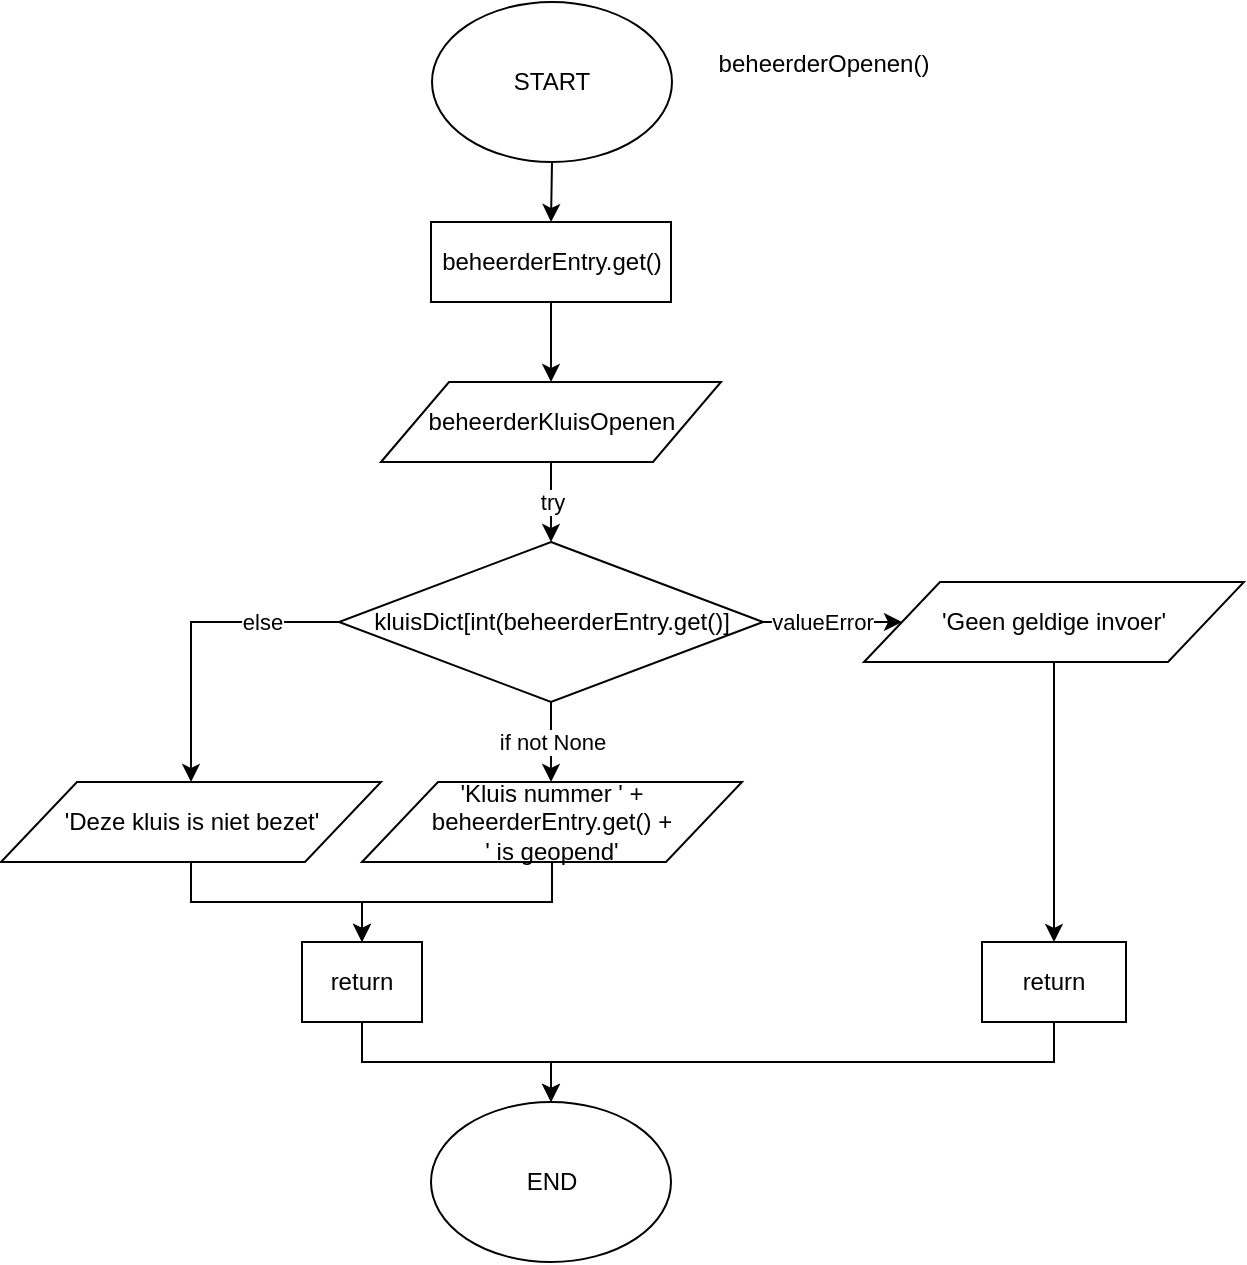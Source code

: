 <mxfile version="12.1.7" type="device" pages="2"><diagram id="fFgZu7n27QiJTNKrTdw7" name="Page-1"><mxGraphModel dx="825" dy="975" grid="1" gridSize="10" guides="1" tooltips="1" connect="1" arrows="1" fold="1" page="1" pageScale="1" pageWidth="850" pageHeight="1100" math="0" shadow="0"><root><mxCell id="0"/><mxCell id="1" parent="0"/><mxCell id="tT3rViC1wz5ebb3NbYku-20" style="edgeStyle=orthogonalEdgeStyle;rounded=0;orthogonalLoop=1;jettySize=auto;html=1;exitX=0.5;exitY=1;exitDx=0;exitDy=0;entryX=0.5;entryY=0;entryDx=0;entryDy=0;" edge="1" parent="1" source="tT3rViC1wz5ebb3NbYku-1" target="tT3rViC1wz5ebb3NbYku-11"><mxGeometry relative="1" as="geometry"/></mxCell><mxCell id="tT3rViC1wz5ebb3NbYku-1" value="START" style="ellipse;whiteSpace=wrap;html=1;" vertex="1" parent="1"><mxGeometry x="365" y="10" width="120" height="80" as="geometry"/></mxCell><mxCell id="tT3rViC1wz5ebb3NbYku-2" value="beheerderOpenen()" style="text;html=1;strokeColor=none;fillColor=none;align=center;verticalAlign=middle;whiteSpace=wrap;rounded=0;" vertex="1" parent="1"><mxGeometry x="541" y="31" width="40" height="20" as="geometry"/></mxCell><mxCell id="tT3rViC1wz5ebb3NbYku-23" value="try" style="edgeStyle=orthogonalEdgeStyle;rounded=0;orthogonalLoop=1;jettySize=auto;html=1;" edge="1" parent="1" source="tT3rViC1wz5ebb3NbYku-9" target="tT3rViC1wz5ebb3NbYku-14"><mxGeometry relative="1" as="geometry"/></mxCell><mxCell id="tT3rViC1wz5ebb3NbYku-9" value="beheerderKluisOpenen" style="shape=parallelogram;perimeter=parallelogramPerimeter;whiteSpace=wrap;html=1;" vertex="1" parent="1"><mxGeometry x="339.5" y="200" width="170" height="40" as="geometry"/></mxCell><mxCell id="tT3rViC1wz5ebb3NbYku-22" style="edgeStyle=orthogonalEdgeStyle;rounded=0;orthogonalLoop=1;jettySize=auto;html=1;exitX=0.5;exitY=1;exitDx=0;exitDy=0;entryX=0.5;entryY=0;entryDx=0;entryDy=0;" edge="1" parent="1" source="tT3rViC1wz5ebb3NbYku-11" target="tT3rViC1wz5ebb3NbYku-9"><mxGeometry relative="1" as="geometry"/></mxCell><mxCell id="tT3rViC1wz5ebb3NbYku-11" value="beheerderEntry.get()" style="rounded=0;whiteSpace=wrap;html=1;" vertex="1" parent="1"><mxGeometry x="364.5" y="120" width="120" height="40" as="geometry"/></mxCell><mxCell id="tT3rViC1wz5ebb3NbYku-25" value="if not None" style="edgeStyle=orthogonalEdgeStyle;rounded=0;orthogonalLoop=1;jettySize=auto;html=1;" edge="1" parent="1" source="tT3rViC1wz5ebb3NbYku-14"><mxGeometry relative="1" as="geometry"><mxPoint x="424.5" y="400" as="targetPoint"/></mxGeometry></mxCell><mxCell id="tT3rViC1wz5ebb3NbYku-28" value="else" style="edgeStyle=orthogonalEdgeStyle;rounded=0;orthogonalLoop=1;jettySize=auto;html=1;exitX=0;exitY=0.5;exitDx=0;exitDy=0;entryX=0.5;entryY=0;entryDx=0;entryDy=0;" edge="1" parent="1" source="tT3rViC1wz5ebb3NbYku-14" target="tT3rViC1wz5ebb3NbYku-27"><mxGeometry x="-0.498" relative="1" as="geometry"><mxPoint as="offset"/></mxGeometry></mxCell><mxCell id="tT3rViC1wz5ebb3NbYku-30" value="valueError" style="edgeStyle=orthogonalEdgeStyle;rounded=0;orthogonalLoop=1;jettySize=auto;html=1;" edge="1" parent="1" source="tT3rViC1wz5ebb3NbYku-14" target="tT3rViC1wz5ebb3NbYku-29"><mxGeometry x="-0.151" relative="1" as="geometry"><mxPoint as="offset"/></mxGeometry></mxCell><mxCell id="tT3rViC1wz5ebb3NbYku-14" value="&lt;span style=&quot;white-space: normal&quot;&gt;kluisDict[int(beheerderEntry.get()]&lt;/span&gt;" style="rhombus;whiteSpace=wrap;html=1;" vertex="1" parent="1"><mxGeometry x="318.5" y="280" width="212" height="80" as="geometry"/></mxCell><mxCell id="tT3rViC1wz5ebb3NbYku-34" style="edgeStyle=orthogonalEdgeStyle;rounded=0;orthogonalLoop=1;jettySize=auto;html=1;exitX=0.5;exitY=1;exitDx=0;exitDy=0;entryX=0.5;entryY=0;entryDx=0;entryDy=0;" edge="1" parent="1" source="tT3rViC1wz5ebb3NbYku-26" target="tT3rViC1wz5ebb3NbYku-32"><mxGeometry relative="1" as="geometry"/></mxCell><mxCell id="tT3rViC1wz5ebb3NbYku-26" value="'Kluis nummer ' + beheerderEntry.get() + &lt;br&gt;'&amp;nbsp;is geopend'" style="shape=parallelogram;perimeter=parallelogramPerimeter;whiteSpace=wrap;html=1;" vertex="1" parent="1"><mxGeometry x="330" y="400" width="190" height="40" as="geometry"/></mxCell><mxCell id="tT3rViC1wz5ebb3NbYku-33" style="edgeStyle=orthogonalEdgeStyle;rounded=0;orthogonalLoop=1;jettySize=auto;html=1;exitX=0.5;exitY=1;exitDx=0;exitDy=0;entryX=0.5;entryY=0;entryDx=0;entryDy=0;" edge="1" parent="1" source="tT3rViC1wz5ebb3NbYku-27" target="tT3rViC1wz5ebb3NbYku-32"><mxGeometry relative="1" as="geometry"/></mxCell><mxCell id="tT3rViC1wz5ebb3NbYku-27" value="'Deze kluis is niet bezet'" style="shape=parallelogram;perimeter=parallelogramPerimeter;whiteSpace=wrap;html=1;" vertex="1" parent="1"><mxGeometry x="149.5" y="400" width="190" height="40" as="geometry"/></mxCell><mxCell id="tT3rViC1wz5ebb3NbYku-38" style="edgeStyle=orthogonalEdgeStyle;rounded=0;orthogonalLoop=1;jettySize=auto;html=1;exitX=0.5;exitY=1;exitDx=0;exitDy=0;entryX=0.5;entryY=0;entryDx=0;entryDy=0;" edge="1" parent="1" source="tT3rViC1wz5ebb3NbYku-29" target="tT3rViC1wz5ebb3NbYku-35"><mxGeometry relative="1" as="geometry"/></mxCell><mxCell id="tT3rViC1wz5ebb3NbYku-29" value="'Geen geldige invoer'" style="shape=parallelogram;perimeter=parallelogramPerimeter;whiteSpace=wrap;html=1;" vertex="1" parent="1"><mxGeometry x="581" y="300" width="190" height="40" as="geometry"/></mxCell><mxCell id="tT3rViC1wz5ebb3NbYku-40" style="edgeStyle=orthogonalEdgeStyle;rounded=0;orthogonalLoop=1;jettySize=auto;html=1;exitX=0.5;exitY=1;exitDx=0;exitDy=0;entryX=0.5;entryY=0;entryDx=0;entryDy=0;" edge="1" parent="1" source="tT3rViC1wz5ebb3NbYku-32" target="tT3rViC1wz5ebb3NbYku-39"><mxGeometry relative="1" as="geometry"/></mxCell><mxCell id="tT3rViC1wz5ebb3NbYku-32" value="return" style="rounded=0;whiteSpace=wrap;html=1;" vertex="1" parent="1"><mxGeometry x="300" y="480" width="60" height="40" as="geometry"/></mxCell><mxCell id="tT3rViC1wz5ebb3NbYku-41" style="edgeStyle=orthogonalEdgeStyle;rounded=0;orthogonalLoop=1;jettySize=auto;html=1;exitX=0.5;exitY=1;exitDx=0;exitDy=0;entryX=0.5;entryY=0;entryDx=0;entryDy=0;" edge="1" parent="1" source="tT3rViC1wz5ebb3NbYku-35" target="tT3rViC1wz5ebb3NbYku-39"><mxGeometry relative="1" as="geometry"/></mxCell><mxCell id="tT3rViC1wz5ebb3NbYku-35" value="return" style="rounded=0;whiteSpace=wrap;html=1;" vertex="1" parent="1"><mxGeometry x="640" y="480" width="72" height="40" as="geometry"/></mxCell><mxCell id="tT3rViC1wz5ebb3NbYku-39" value="END" style="ellipse;whiteSpace=wrap;html=1;" vertex="1" parent="1"><mxGeometry x="364.5" y="560" width="120" height="80" as="geometry"/></mxCell></root></mxGraphModel></diagram><diagram id="TrgXz1TyILhSPScGdAAQ" name="Page-2"><mxGraphModel dx="495" dy="585" grid="1" gridSize="10" guides="1" tooltips="1" connect="1" arrows="1" fold="1" page="1" pageScale="1" pageWidth="850" pageHeight="1100" math="0" shadow="0"><root><mxCell id="vxVL9uR6GKtN2RaA7QE5-0"/><mxCell id="vxVL9uR6GKtN2RaA7QE5-1" parent="vxVL9uR6GKtN2RaA7QE5-0"/><mxCell id="ICPa5scCUmSdtiD3IfWY-0" style="edgeStyle=orthogonalEdgeStyle;rounded=0;orthogonalLoop=1;jettySize=auto;html=1;exitX=0.5;exitY=1;exitDx=0;exitDy=0;entryX=0.5;entryY=0;entryDx=0;entryDy=0;" edge="1" parent="vxVL9uR6GKtN2RaA7QE5-1" source="ICPa5scCUmSdtiD3IfWY-1" target="ICPa5scCUmSdtiD3IfWY-6"><mxGeometry relative="1" as="geometry"/></mxCell><mxCell id="ICPa5scCUmSdtiD3IfWY-1" value="START" style="ellipse;whiteSpace=wrap;html=1;" vertex="1" parent="vxVL9uR6GKtN2RaA7QE5-1"><mxGeometry x="365" y="10" width="120" height="80" as="geometry"/></mxCell><mxCell id="ICPa5scCUmSdtiD3IfWY-2" value="beheerderVrijgeven()" style="text;html=1;strokeColor=none;fillColor=none;align=center;verticalAlign=middle;whiteSpace=wrap;rounded=0;" vertex="1" parent="vxVL9uR6GKtN2RaA7QE5-1"><mxGeometry x="541" y="31" width="40" height="20" as="geometry"/></mxCell><mxCell id="ICPa5scCUmSdtiD3IfWY-3" value="try" style="edgeStyle=orthogonalEdgeStyle;rounded=0;orthogonalLoop=1;jettySize=auto;html=1;" edge="1" parent="vxVL9uR6GKtN2RaA7QE5-1" source="ICPa5scCUmSdtiD3IfWY-4" target="ICPa5scCUmSdtiD3IfWY-10"><mxGeometry relative="1" as="geometry"/></mxCell><mxCell id="ICPa5scCUmSdtiD3IfWY-4" value="beheerderKluisVrijgeven" style="shape=parallelogram;perimeter=parallelogramPerimeter;whiteSpace=wrap;html=1;" vertex="1" parent="vxVL9uR6GKtN2RaA7QE5-1"><mxGeometry x="339.5" y="200" width="170" height="40" as="geometry"/></mxCell><mxCell id="ICPa5scCUmSdtiD3IfWY-5" style="edgeStyle=orthogonalEdgeStyle;rounded=0;orthogonalLoop=1;jettySize=auto;html=1;exitX=0.5;exitY=1;exitDx=0;exitDy=0;entryX=0.5;entryY=0;entryDx=0;entryDy=0;" edge="1" parent="vxVL9uR6GKtN2RaA7QE5-1" source="ICPa5scCUmSdtiD3IfWY-6" target="ICPa5scCUmSdtiD3IfWY-4"><mxGeometry relative="1" as="geometry"/></mxCell><mxCell id="ICPa5scCUmSdtiD3IfWY-6" value="with&amp;nbsp;open('FietsStalling.txt', 'r+') as readFile:" style="rounded=0;whiteSpace=wrap;html=1;" vertex="1" parent="vxVL9uR6GKtN2RaA7QE5-1"><mxGeometry x="329" y="120" width="191" height="40" as="geometry"/></mxCell><mxCell id="ICPa5scCUmSdtiD3IfWY-7" value="if not None" style="edgeStyle=orthogonalEdgeStyle;rounded=0;orthogonalLoop=1;jettySize=auto;html=1;" edge="1" parent="vxVL9uR6GKtN2RaA7QE5-1" source="ICPa5scCUmSdtiD3IfWY-10"><mxGeometry relative="1" as="geometry"><mxPoint x="424.5" y="400" as="targetPoint"/></mxGeometry></mxCell><mxCell id="ICPa5scCUmSdtiD3IfWY-8" value="else" style="edgeStyle=orthogonalEdgeStyle;rounded=0;orthogonalLoop=1;jettySize=auto;html=1;exitX=0;exitY=0.5;exitDx=0;exitDy=0;entryX=0.5;entryY=0;entryDx=0;entryDy=0;" edge="1" parent="vxVL9uR6GKtN2RaA7QE5-1" source="ICPa5scCUmSdtiD3IfWY-10" target="ICPa5scCUmSdtiD3IfWY-14"><mxGeometry x="-0.498" relative="1" as="geometry"><mxPoint as="offset"/></mxGeometry></mxCell><mxCell id="ICPa5scCUmSdtiD3IfWY-9" value="valueError" style="edgeStyle=orthogonalEdgeStyle;rounded=0;orthogonalLoop=1;jettySize=auto;html=1;" edge="1" parent="vxVL9uR6GKtN2RaA7QE5-1" source="ICPa5scCUmSdtiD3IfWY-10" target="ICPa5scCUmSdtiD3IfWY-16"><mxGeometry x="-0.151" relative="1" as="geometry"><mxPoint as="offset"/></mxGeometry></mxCell><mxCell id="ICPa5scCUmSdtiD3IfWY-10" value="&lt;span style=&quot;white-space: normal&quot;&gt;kluisDict[int(beheerderEntry.get())]&lt;/span&gt;" style="rhombus;whiteSpace=wrap;html=1;" vertex="1" parent="vxVL9uR6GKtN2RaA7QE5-1"><mxGeometry x="318.5" y="280" width="212" height="80" as="geometry"/></mxCell><mxCell id="8cTZ0PJPEW2yyPPOJLWg-2" style="edgeStyle=orthogonalEdgeStyle;rounded=0;orthogonalLoop=1;jettySize=auto;html=1;exitX=0.5;exitY=1;exitDx=0;exitDy=0;entryX=0.5;entryY=0;entryDx=0;entryDy=0;" edge="1" parent="vxVL9uR6GKtN2RaA7QE5-1" source="ICPa5scCUmSdtiD3IfWY-14" target="lVwSAVahXqKFHDPSwrLG-10"><mxGeometry relative="1" as="geometry"><Array as="points"><mxPoint x="215" y="720"/><mxPoint x="425" y="720"/></Array></mxGeometry></mxCell><mxCell id="ICPa5scCUmSdtiD3IfWY-14" value="'Deze kluis is niet bezet'" style="shape=parallelogram;perimeter=parallelogramPerimeter;whiteSpace=wrap;html=1;" vertex="1" parent="vxVL9uR6GKtN2RaA7QE5-1"><mxGeometry x="120" y="400" width="190" height="40" as="geometry"/></mxCell><mxCell id="ICPa5scCUmSdtiD3IfWY-16" value="'Geen geldige invoer'" style="shape=parallelogram;perimeter=parallelogramPerimeter;whiteSpace=wrap;html=1;" vertex="1" parent="vxVL9uR6GKtN2RaA7QE5-1"><mxGeometry x="581" y="300" width="190" height="40" as="geometry"/></mxCell><mxCell id="lVwSAVahXqKFHDPSwrLG-2" style="edgeStyle=orthogonalEdgeStyle;rounded=0;orthogonalLoop=1;jettySize=auto;html=1;exitX=0.5;exitY=1;exitDx=0;exitDy=0;entryX=0.5;entryY=0;entryDx=0;entryDy=0;" edge="1" parent="vxVL9uR6GKtN2RaA7QE5-1" source="4y1m1h4cJLEpJV65V88H-0" target="lVwSAVahXqKFHDPSwrLG-0"><mxGeometry relative="1" as="geometry"/></mxCell><mxCell id="4y1m1h4cJLEpJV65V88H-0" value="kluisDict[int(beheerderEntry.get())] = None" style="rounded=0;whiteSpace=wrap;html=1;" vertex="1" parent="vxVL9uR6GKtN2RaA7QE5-1"><mxGeometry x="320" y="400" width="210" height="40" as="geometry"/></mxCell><mxCell id="lVwSAVahXqKFHDPSwrLG-7" value="if not None" style="edgeStyle=orthogonalEdgeStyle;rounded=0;orthogonalLoop=1;jettySize=auto;html=1;" edge="1" parent="vxVL9uR6GKtN2RaA7QE5-1" source="lVwSAVahXqKFHDPSwrLG-8" target="lVwSAVahXqKFHDPSwrLG-6"><mxGeometry relative="1" as="geometry"><mxPoint as="offset"/></mxGeometry></mxCell><mxCell id="lVwSAVahXqKFHDPSwrLG-0" value="'Kluis nummer ' + beheerderEntry.get() + &lt;br&gt;'&amp;nbsp;is vrijgegeven'" style="shape=parallelogram;perimeter=parallelogramPerimeter;whiteSpace=wrap;html=1;" vertex="1" parent="vxVL9uR6GKtN2RaA7QE5-1"><mxGeometry x="330" y="480" width="190" height="40" as="geometry"/></mxCell><mxCell id="8cTZ0PJPEW2yyPPOJLWg-0" style="edgeStyle=orthogonalEdgeStyle;rounded=0;orthogonalLoop=1;jettySize=auto;html=1;exitX=0;exitY=0.5;exitDx=0;exitDy=0;entryX=0;entryY=0.5;entryDx=0;entryDy=0;" edge="1" parent="vxVL9uR6GKtN2RaA7QE5-1" source="lVwSAVahXqKFHDPSwrLG-6" target="lVwSAVahXqKFHDPSwrLG-8"><mxGeometry relative="1" as="geometry"/></mxCell><mxCell id="lVwSAVahXqKFHDPSwrLG-6" value="&lt;pre&gt;&lt;font face=&quot;Helvetica&quot;&gt;readFile.write(str(item) + &lt;br/&gt;'; ' + '&lt;br/&gt;'.join(str(kluisDict[item])).strip&lt;br/&gt;.replace('\'', '') + '\n')&lt;/font&gt;&lt;/pre&gt;" style="rounded=0;whiteSpace=wrap;html=1;" vertex="1" parent="vxVL9uR6GKtN2RaA7QE5-1"><mxGeometry x="319.5" y="640" width="210" height="60" as="geometry"/></mxCell><mxCell id="lVwSAVahXqKFHDPSwrLG-10" value="&lt;pre&gt;&lt;font face=&quot;Helvetica&quot;&gt;return&lt;/font&gt;&lt;/pre&gt;" style="rounded=0;whiteSpace=wrap;html=1;" vertex="1" parent="vxVL9uR6GKtN2RaA7QE5-1"><mxGeometry x="390" y="740" width="70" height="40" as="geometry"/></mxCell><mxCell id="8cTZ0PJPEW2yyPPOJLWg-1" value="" style="edgeStyle=orthogonalEdgeStyle;rounded=0;orthogonalLoop=1;jettySize=auto;html=1;exitX=1;exitY=0.5;exitDx=0;exitDy=0;entryX=0.5;entryY=0;entryDx=0;entryDy=0;" edge="1" parent="vxVL9uR6GKtN2RaA7QE5-1" source="lVwSAVahXqKFHDPSwrLG-8" target="lVwSAVahXqKFHDPSwrLG-10"><mxGeometry x="-0.688" y="-22" relative="1" as="geometry"><Array as="points"><mxPoint x="550" y="580"/><mxPoint x="550" y="720"/><mxPoint x="425" y="720"/></Array><mxPoint x="42" y="10" as="offset"/></mxGeometry></mxCell><mxCell id="lVwSAVahXqKFHDPSwrLG-8" value="for item in kluisDict:" style="rhombus;whiteSpace=wrap;html=1;" vertex="1" parent="vxVL9uR6GKtN2RaA7QE5-1"><mxGeometry x="349" y="560" width="151" height="40" as="geometry"/></mxCell><mxCell id="lVwSAVahXqKFHDPSwrLG-9" value="" style="edgeStyle=orthogonalEdgeStyle;rounded=0;orthogonalLoop=1;jettySize=auto;html=1;" edge="1" parent="vxVL9uR6GKtN2RaA7QE5-1" source="lVwSAVahXqKFHDPSwrLG-0" target="lVwSAVahXqKFHDPSwrLG-8"><mxGeometry relative="1" as="geometry"><mxPoint x="425" y="520" as="sourcePoint"/><mxPoint x="425" y="640" as="targetPoint"/></mxGeometry></mxCell></root></mxGraphModel></diagram></mxfile>